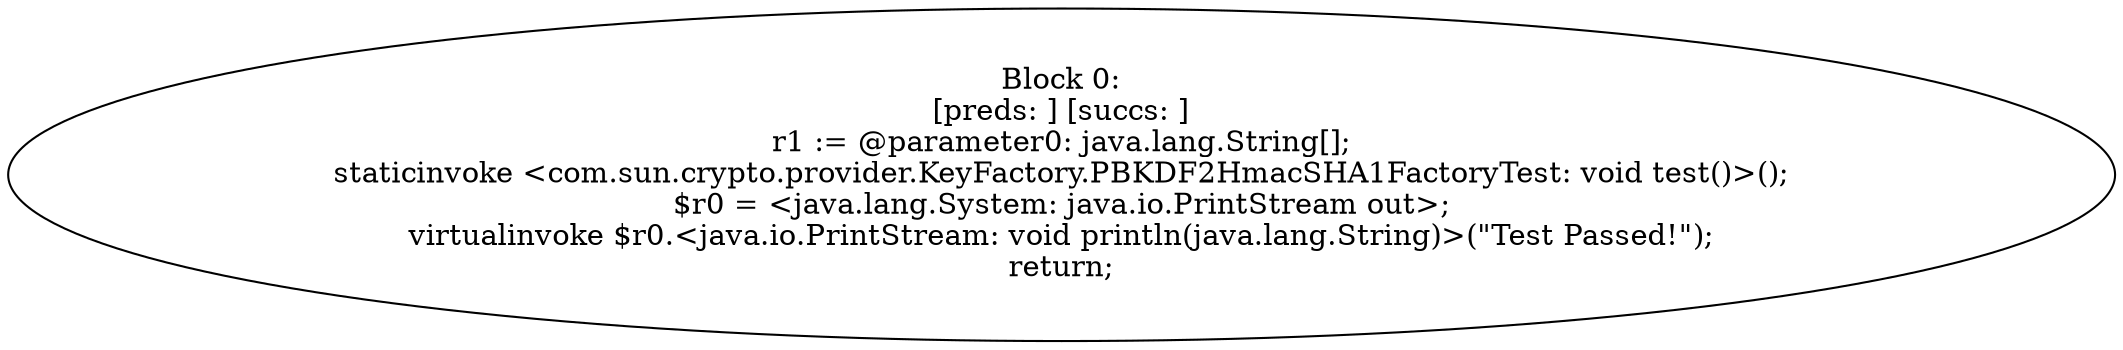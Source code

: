 digraph "unitGraph" {
    "Block 0:
[preds: ] [succs: ]
r1 := @parameter0: java.lang.String[];
staticinvoke <com.sun.crypto.provider.KeyFactory.PBKDF2HmacSHA1FactoryTest: void test()>();
$r0 = <java.lang.System: java.io.PrintStream out>;
virtualinvoke $r0.<java.io.PrintStream: void println(java.lang.String)>(\"Test Passed!\");
return;
"
}
